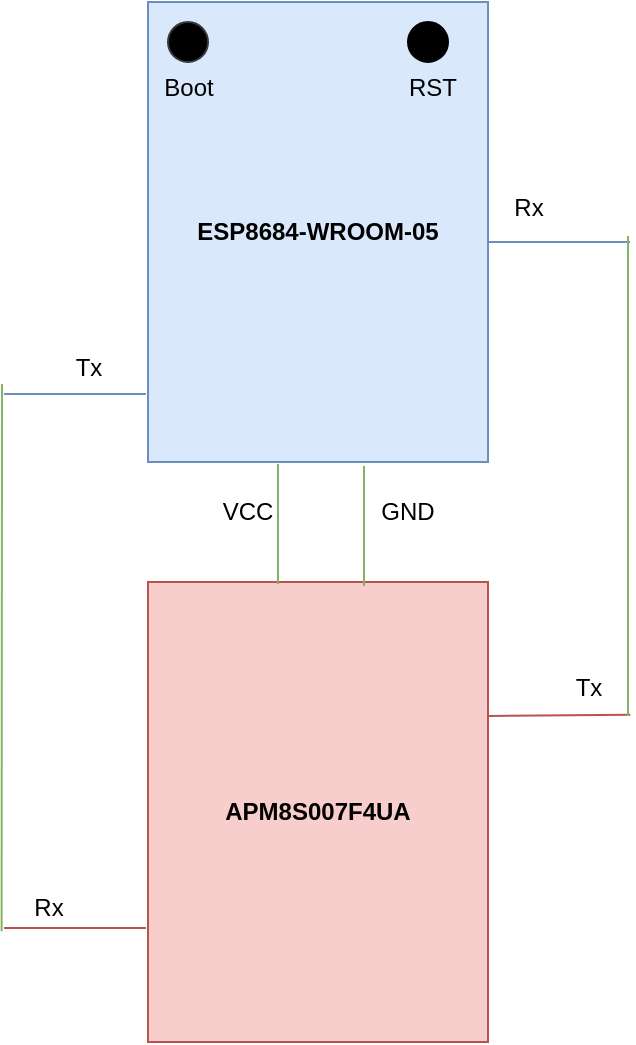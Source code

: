 <mxfile version="24.3.1" type="github">
  <diagram name="Page-1" id="VWDPrULZIb1uMpjZEySR">
    <mxGraphModel dx="1050" dy="562" grid="0" gridSize="10" guides="1" tooltips="1" connect="1" arrows="1" fold="1" page="1" pageScale="1" pageWidth="850" pageHeight="1100" math="0" shadow="0">
      <root>
        <mxCell id="0" />
        <mxCell id="1" parent="0" />
        <mxCell id="P-gDasTkgWksPS3c3k-g-1" value="&lt;b&gt;ESP8684-WROOM-05&lt;/b&gt;" style="rounded=0;whiteSpace=wrap;html=1;fillColor=#dae8fc;strokeColor=#6c8ebf;" vertex="1" parent="1">
          <mxGeometry x="320" y="160" width="170" height="230" as="geometry" />
        </mxCell>
        <mxCell id="P-gDasTkgWksPS3c3k-g-4" value="" style="ellipse;whiteSpace=wrap;html=1;aspect=fixed;strokeColor=#36393d;fillColor=#000000;" vertex="1" parent="1">
          <mxGeometry x="330" y="170" width="20" height="20" as="geometry" />
        </mxCell>
        <mxCell id="P-gDasTkgWksPS3c3k-g-5" value="" style="ellipse;whiteSpace=wrap;html=1;aspect=fixed;strokeColor=default;fillColor=#000000;" vertex="1" parent="1">
          <mxGeometry x="450" y="170" width="20" height="20" as="geometry" />
        </mxCell>
        <mxCell id="P-gDasTkgWksPS3c3k-g-6" value="Boot" style="text;html=1;align=center;verticalAlign=middle;whiteSpace=wrap;rounded=0;" vertex="1" parent="1">
          <mxGeometry x="302.5" y="193" width="75" height="20" as="geometry" />
        </mxCell>
        <mxCell id="P-gDasTkgWksPS3c3k-g-7" value="RST" style="text;html=1;align=center;verticalAlign=middle;whiteSpace=wrap;rounded=0;" vertex="1" parent="1">
          <mxGeometry x="424.5" y="193" width="75" height="20" as="geometry" />
        </mxCell>
        <mxCell id="P-gDasTkgWksPS3c3k-g-11" value="&lt;b&gt;APM8S007F4UA&lt;/b&gt;" style="rounded=0;whiteSpace=wrap;html=1;fillColor=#f8cecc;strokeColor=#b85450;" vertex="1" parent="1">
          <mxGeometry x="320" y="450" width="170" height="230" as="geometry" />
        </mxCell>
        <mxCell id="P-gDasTkgWksPS3c3k-g-15" value="" style="endArrow=none;html=1;rounded=0;fillColor=#d5e8d4;strokeColor=#82b366;" edge="1" parent="1">
          <mxGeometry width="50" height="50" relative="1" as="geometry">
            <mxPoint x="385" y="451" as="sourcePoint" />
            <mxPoint x="385" y="391" as="targetPoint" />
          </mxGeometry>
        </mxCell>
        <mxCell id="P-gDasTkgWksPS3c3k-g-17" value="" style="endArrow=none;html=1;rounded=0;fillColor=#d5e8d4;strokeColor=#82b366;" edge="1" parent="1">
          <mxGeometry width="50" height="50" relative="1" as="geometry">
            <mxPoint x="428" y="452" as="sourcePoint" />
            <mxPoint x="428" y="392" as="targetPoint" />
          </mxGeometry>
        </mxCell>
        <mxCell id="P-gDasTkgWksPS3c3k-g-18" value="VCC" style="text;html=1;align=center;verticalAlign=middle;whiteSpace=wrap;rounded=0;" vertex="1" parent="1">
          <mxGeometry x="340" y="400" width="60" height="30" as="geometry" />
        </mxCell>
        <mxCell id="P-gDasTkgWksPS3c3k-g-19" value="GND" style="text;html=1;align=center;verticalAlign=middle;whiteSpace=wrap;rounded=0;" vertex="1" parent="1">
          <mxGeometry x="420" y="400" width="60" height="30" as="geometry" />
        </mxCell>
        <mxCell id="P-gDasTkgWksPS3c3k-g-20" value="Rx" style="text;html=1;align=center;verticalAlign=middle;resizable=0;points=[];autosize=1;strokeColor=none;fillColor=none;" vertex="1" parent="1">
          <mxGeometry x="490" y="248" width="40" height="30" as="geometry" />
        </mxCell>
        <mxCell id="P-gDasTkgWksPS3c3k-g-21" value="Tx" style="text;html=1;align=center;verticalAlign=middle;resizable=0;points=[];autosize=1;strokeColor=none;fillColor=none;" vertex="1" parent="1">
          <mxGeometry x="270" y="328" width="40" height="30" as="geometry" />
        </mxCell>
        <mxCell id="P-gDasTkgWksPS3c3k-g-22" value="Tx" style="text;html=1;align=center;verticalAlign=middle;resizable=0;points=[];autosize=1;strokeColor=none;fillColor=none;" vertex="1" parent="1">
          <mxGeometry x="520" y="488" width="40" height="30" as="geometry" />
        </mxCell>
        <mxCell id="P-gDasTkgWksPS3c3k-g-23" value="Rx" style="text;html=1;align=center;verticalAlign=middle;resizable=0;points=[];autosize=1;strokeColor=none;fillColor=none;" vertex="1" parent="1">
          <mxGeometry x="250" y="598" width="40" height="30" as="geometry" />
        </mxCell>
        <mxCell id="P-gDasTkgWksPS3c3k-g-26" value="" style="endArrow=none;html=1;rounded=0;entryX=1.03;entryY=0.713;entryDx=0;entryDy=0;entryPerimeter=0;fillColor=#f8cecc;strokeColor=#b85450;" edge="1" parent="1">
          <mxGeometry width="50" height="50" relative="1" as="geometry">
            <mxPoint x="490" y="517" as="sourcePoint" />
            <mxPoint x="561.2" y="516.39" as="targetPoint" />
          </mxGeometry>
        </mxCell>
        <mxCell id="P-gDasTkgWksPS3c3k-g-27" value="" style="endArrow=none;html=1;rounded=0;exitX=1;exitY=0.522;exitDx=0;exitDy=0;exitPerimeter=0;fillColor=#dae8fc;strokeColor=#6c8ebf;" edge="1" parent="1" source="P-gDasTkgWksPS3c3k-g-1">
          <mxGeometry width="50" height="50" relative="1" as="geometry">
            <mxPoint x="490" y="274" as="sourcePoint" />
            <mxPoint x="561" y="280" as="targetPoint" />
          </mxGeometry>
        </mxCell>
        <mxCell id="P-gDasTkgWksPS3c3k-g-28" value="" style="endArrow=none;html=1;rounded=0;fillColor=#d5e8d4;strokeColor=#82b366;" edge="1" parent="1">
          <mxGeometry width="50" height="50" relative="1" as="geometry">
            <mxPoint x="560" y="517" as="sourcePoint" />
            <mxPoint x="560" y="277" as="targetPoint" />
          </mxGeometry>
        </mxCell>
        <mxCell id="P-gDasTkgWksPS3c3k-g-29" value="" style="endArrow=none;html=1;rounded=0;exitX=1;exitY=0.522;exitDx=0;exitDy=0;exitPerimeter=0;fillColor=#dae8fc;strokeColor=#6c8ebf;" edge="1" parent="1">
          <mxGeometry width="50" height="50" relative="1" as="geometry">
            <mxPoint x="248" y="356" as="sourcePoint" />
            <mxPoint x="319" y="356" as="targetPoint" />
          </mxGeometry>
        </mxCell>
        <mxCell id="P-gDasTkgWksPS3c3k-g-30" value="" style="endArrow=none;html=1;rounded=0;exitX=1;exitY=0.522;exitDx=0;exitDy=0;exitPerimeter=0;fillColor=#f8cecc;strokeColor=#b85450;" edge="1" parent="1">
          <mxGeometry width="50" height="50" relative="1" as="geometry">
            <mxPoint x="248" y="623" as="sourcePoint" />
            <mxPoint x="319" y="623" as="targetPoint" />
          </mxGeometry>
        </mxCell>
        <mxCell id="P-gDasTkgWksPS3c3k-g-31" value="" style="endArrow=none;html=1;rounded=0;exitX=-0.08;exitY=0.753;exitDx=0;exitDy=0;exitPerimeter=0;fillColor=#d5e8d4;strokeColor=#82b366;" edge="1" parent="1">
          <mxGeometry width="50" height="50" relative="1" as="geometry">
            <mxPoint x="246.8" y="624.59" as="sourcePoint" />
            <mxPoint x="247" y="351" as="targetPoint" />
          </mxGeometry>
        </mxCell>
      </root>
    </mxGraphModel>
  </diagram>
</mxfile>
